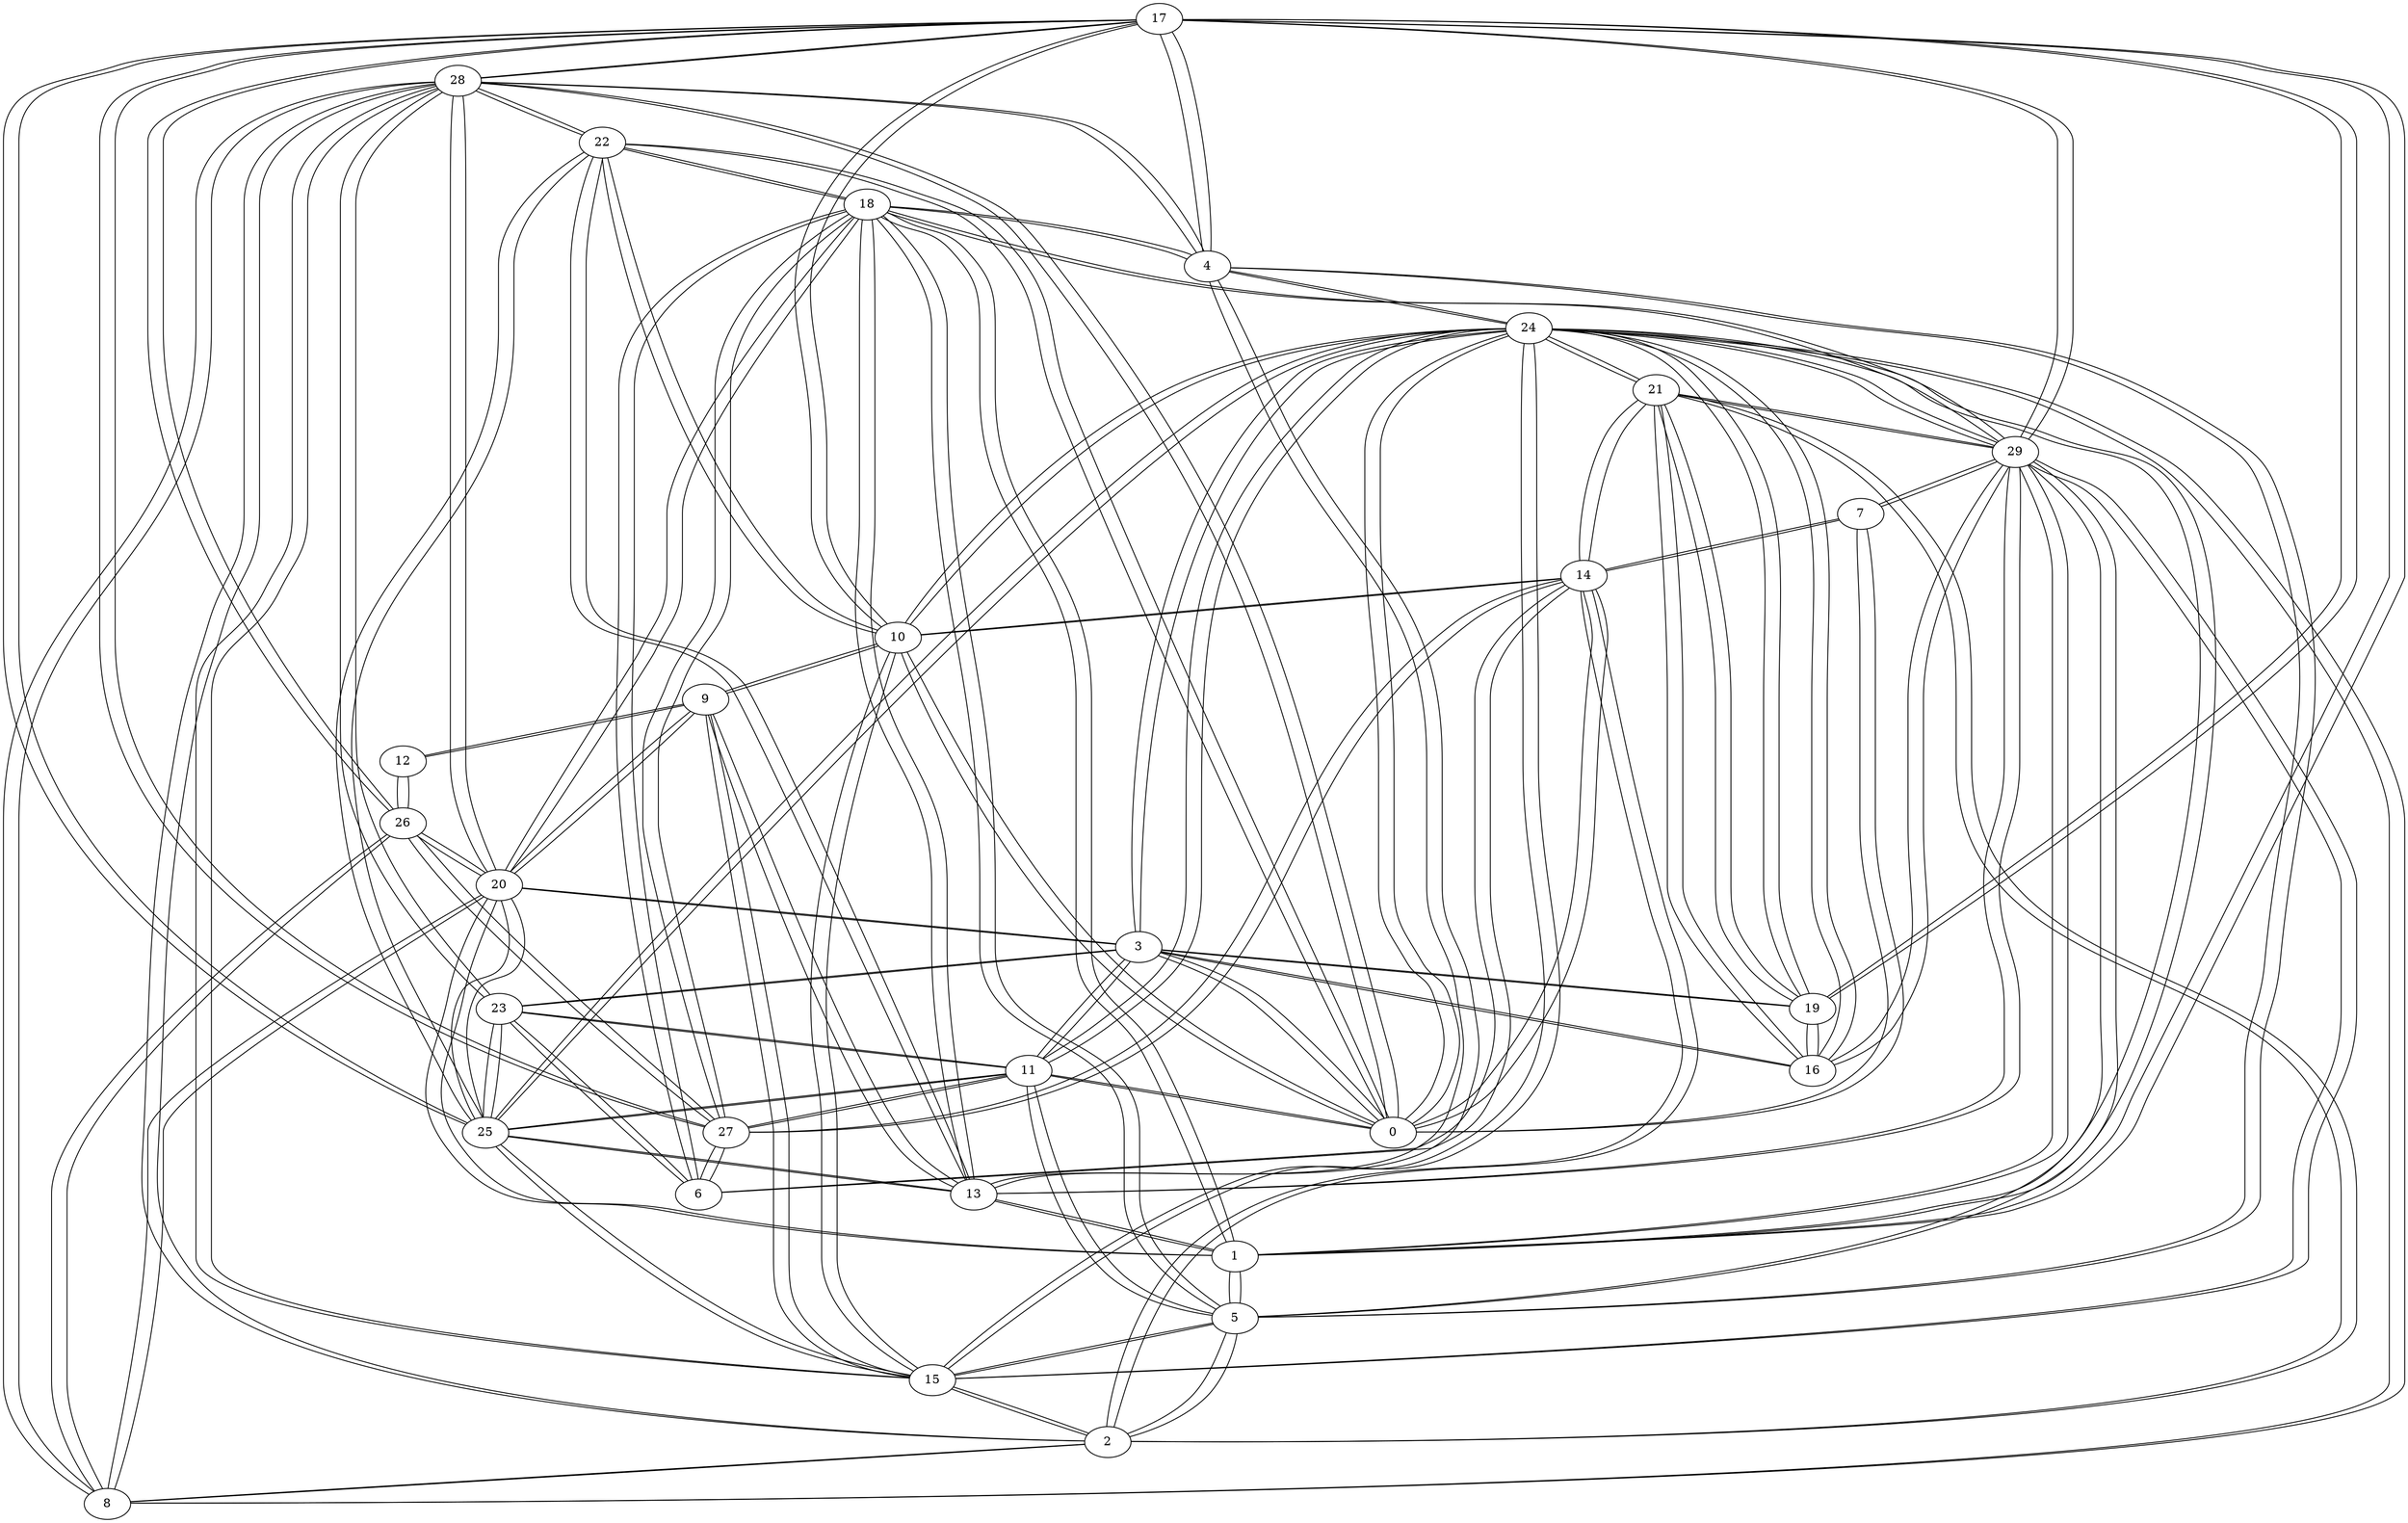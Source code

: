 graph {
  17 -- 28;
  17 -- 4;
  17 -- 25;
  17 -- 26;
  17 -- 10;
  17 -- 27;
  17 -- 29;
  17 -- 19;
  17 -- 1;
  28 -- 17;
  28 -- 23;
  28 -- 0;
  28 -- 8;
  28 -- 20;
  28 -- 2;
  28 -- 15;
  28 -- 4;
  28 -- 22;
  13 -- 18;
  13 -- 29;
  13 -- 9;
  13 -- 4;
  13 -- 25;
  13 -- 22;
  13 -- 1;
  18 -- 13;
  18 -- 27;
  18 -- 20;
  18 -- 22;
  18 -- 29;
  18 -- 1;
  18 -- 6;
  18 -- 5;
  18 -- 4;
  23 -- 28;
  23 -- 6;
  23 -- 3;
  23 -- 25;
  23 -- 11;
  5 -- 29;
  5 -- 15;
  5 -- 2;
  5 -- 18;
  5 -- 1;
  5 -- 4;
  5 -- 11;
  29 -- 5;
  29 -- 13;
  29 -- 16;
  29 -- 15;
  29 -- 18;
  29 -- 1;
  29 -- 24;
  29 -- 17;
  29 -- 21;
  29 -- 7;
  15 -- 5;
  15 -- 9;
  15 -- 24;
  15 -- 29;
  15 -- 10;
  15 -- 2;
  15 -- 28;
  15 -- 25;
  6 -- 23;
  6 -- 14;
  6 -- 18;
  6 -- 27;
  9 -- 15;
  9 -- 13;
  9 -- 12;
  9 -- 10;
  9 -- 20;
  8 -- 20;
  8 -- 26;
  8 -- 28;
  8 -- 2;
  8 -- 24;
  20 -- 8;
  20 -- 18;
  20 -- 26;
  20 -- 28;
  20 -- 25;
  20 -- 1;
  20 -- 9;
  20 -- 3;
  27 -- 18;
  27 -- 11;
  27 -- 14;
  27 -- 26;
  27 -- 17;
  27 -- 6;
  4 -- 17;
  4 -- 24;
  4 -- 13;
  4 -- 28;
  4 -- 5;
  4 -- 18;
  22 -- 18;
  22 -- 25;
  22 -- 13;
  22 -- 0;
  22 -- 10;
  22 -- 28;
  11 -- 27;
  11 -- 25;
  11 -- 3;
  11 -- 0;
  11 -- 23;
  11 -- 5;
  11 -- 24;
  24 -- 15;
  24 -- 19;
  24 -- 0;
  24 -- 10;
  24 -- 4;
  24 -- 16;
  24 -- 21;
  24 -- 25;
  24 -- 3;
  24 -- 1;
  24 -- 29;
  24 -- 8;
  24 -- 11;
  19 -- 24;
  19 -- 3;
  19 -- 16;
  19 -- 21;
  19 -- 17;
  16 -- 29;
  16 -- 21;
  16 -- 24;
  16 -- 3;
  16 -- 19;
  12 -- 26;
  12 -- 9;
  26 -- 12;
  26 -- 20;
  26 -- 8;
  26 -- 27;
  26 -- 17;
  0 -- 28;
  0 -- 24;
  0 -- 14;
  0 -- 3;
  0 -- 22;
  0 -- 11;
  0 -- 10;
  0 -- 7;
  3 -- 23;
  3 -- 19;
  3 -- 11;
  3 -- 16;
  3 -- 24;
  3 -- 0;
  3 -- 20;
  2 -- 14;
  2 -- 5;
  2 -- 8;
  2 -- 21;
  2 -- 28;
  2 -- 15;
  14 -- 2;
  14 -- 10;
  14 -- 7;
  14 -- 6;
  14 -- 27;
  14 -- 0;
  14 -- 21;
  25 -- 23;
  25 -- 11;
  25 -- 22;
  25 -- 17;
  25 -- 24;
  25 -- 13;
  25 -- 20;
  25 -- 15;
  1 -- 18;
  1 -- 24;
  1 -- 29;
  1 -- 5;
  1 -- 20;
  1 -- 13;
  1 -- 17;
  10 -- 14;
  10 -- 24;
  10 -- 9;
  10 -- 15;
  10 -- 17;
  10 -- 22;
  10 -- 0;
  21 -- 16;
  21 -- 24;
  21 -- 2;
  21 -- 19;
  21 -- 14;
  21 -- 29;
  7 -- 14;
  7 -- 0;
  7 -- 29;
}